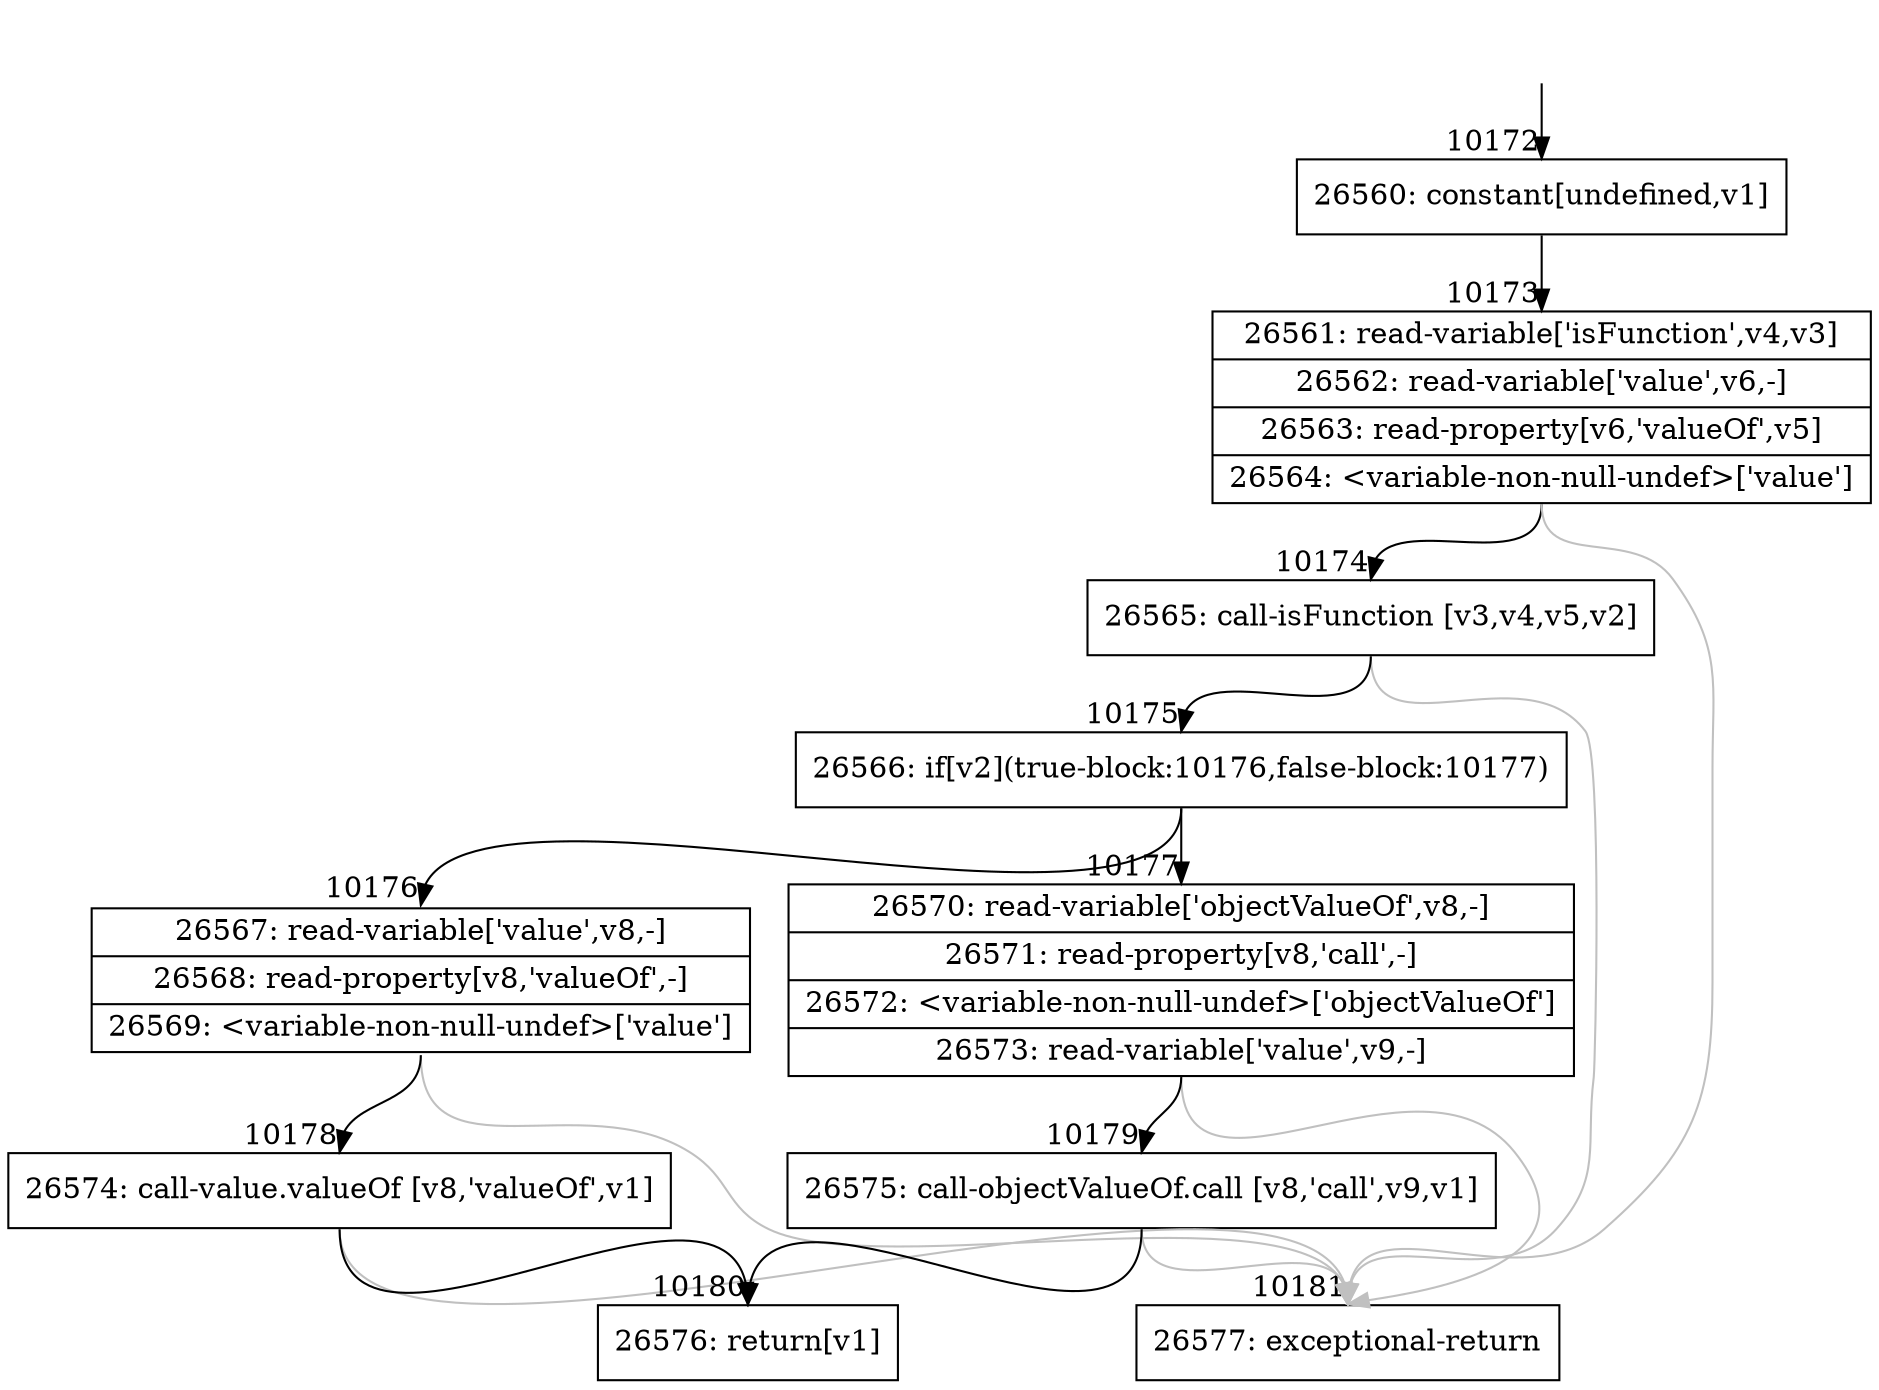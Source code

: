 digraph {
rankdir="TD"
BB_entry767[shape=none,label=""];
BB_entry767 -> BB10172 [tailport=s, headport=n, headlabel="    10172"]
BB10172 [shape=record label="{26560: constant[undefined,v1]}" ] 
BB10172 -> BB10173 [tailport=s, headport=n, headlabel="      10173"]
BB10173 [shape=record label="{26561: read-variable['isFunction',v4,v3]|26562: read-variable['value',v6,-]|26563: read-property[v6,'valueOf',v5]|26564: \<variable-non-null-undef\>['value']}" ] 
BB10173 -> BB10174 [tailport=s, headport=n, headlabel="      10174"]
BB10173 -> BB10181 [tailport=s, headport=n, color=gray, headlabel="      10181"]
BB10174 [shape=record label="{26565: call-isFunction [v3,v4,v5,v2]}" ] 
BB10174 -> BB10175 [tailport=s, headport=n, headlabel="      10175"]
BB10174 -> BB10181 [tailport=s, headport=n, color=gray]
BB10175 [shape=record label="{26566: if[v2](true-block:10176,false-block:10177)}" ] 
BB10175 -> BB10176 [tailport=s, headport=n, headlabel="      10176"]
BB10175 -> BB10177 [tailport=s, headport=n, headlabel="      10177"]
BB10176 [shape=record label="{26567: read-variable['value',v8,-]|26568: read-property[v8,'valueOf',-]|26569: \<variable-non-null-undef\>['value']}" ] 
BB10176 -> BB10178 [tailport=s, headport=n, headlabel="      10178"]
BB10176 -> BB10181 [tailport=s, headport=n, color=gray]
BB10177 [shape=record label="{26570: read-variable['objectValueOf',v8,-]|26571: read-property[v8,'call',-]|26572: \<variable-non-null-undef\>['objectValueOf']|26573: read-variable['value',v9,-]}" ] 
BB10177 -> BB10179 [tailport=s, headport=n, headlabel="      10179"]
BB10177 -> BB10181 [tailport=s, headport=n, color=gray]
BB10178 [shape=record label="{26574: call-value.valueOf [v8,'valueOf',v1]}" ] 
BB10178 -> BB10180 [tailport=s, headport=n, headlabel="      10180"]
BB10178 -> BB10181 [tailport=s, headport=n, color=gray]
BB10179 [shape=record label="{26575: call-objectValueOf.call [v8,'call',v9,v1]}" ] 
BB10179 -> BB10180 [tailport=s, headport=n]
BB10179 -> BB10181 [tailport=s, headport=n, color=gray]
BB10180 [shape=record label="{26576: return[v1]}" ] 
BB10181 [shape=record label="{26577: exceptional-return}" ] 
//#$~ 13988
}
